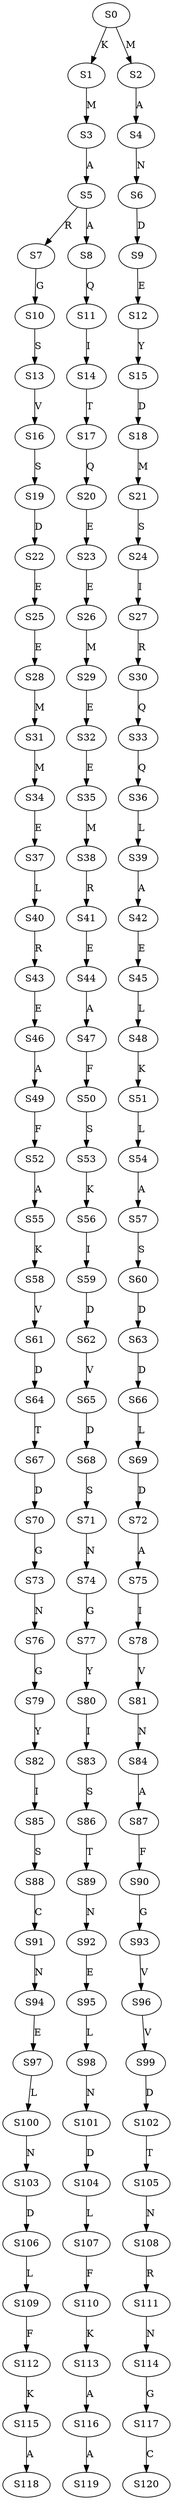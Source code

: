 strict digraph  {
	S0 -> S1 [ label = K ];
	S0 -> S2 [ label = M ];
	S1 -> S3 [ label = M ];
	S2 -> S4 [ label = A ];
	S3 -> S5 [ label = A ];
	S4 -> S6 [ label = N ];
	S5 -> S7 [ label = R ];
	S5 -> S8 [ label = A ];
	S6 -> S9 [ label = D ];
	S7 -> S10 [ label = G ];
	S8 -> S11 [ label = Q ];
	S9 -> S12 [ label = E ];
	S10 -> S13 [ label = S ];
	S11 -> S14 [ label = I ];
	S12 -> S15 [ label = Y ];
	S13 -> S16 [ label = V ];
	S14 -> S17 [ label = T ];
	S15 -> S18 [ label = D ];
	S16 -> S19 [ label = S ];
	S17 -> S20 [ label = Q ];
	S18 -> S21 [ label = M ];
	S19 -> S22 [ label = D ];
	S20 -> S23 [ label = E ];
	S21 -> S24 [ label = S ];
	S22 -> S25 [ label = E ];
	S23 -> S26 [ label = E ];
	S24 -> S27 [ label = I ];
	S25 -> S28 [ label = E ];
	S26 -> S29 [ label = M ];
	S27 -> S30 [ label = R ];
	S28 -> S31 [ label = M ];
	S29 -> S32 [ label = E ];
	S30 -> S33 [ label = Q ];
	S31 -> S34 [ label = M ];
	S32 -> S35 [ label = E ];
	S33 -> S36 [ label = Q ];
	S34 -> S37 [ label = E ];
	S35 -> S38 [ label = M ];
	S36 -> S39 [ label = L ];
	S37 -> S40 [ label = L ];
	S38 -> S41 [ label = R ];
	S39 -> S42 [ label = A ];
	S40 -> S43 [ label = R ];
	S41 -> S44 [ label = E ];
	S42 -> S45 [ label = E ];
	S43 -> S46 [ label = E ];
	S44 -> S47 [ label = A ];
	S45 -> S48 [ label = L ];
	S46 -> S49 [ label = A ];
	S47 -> S50 [ label = F ];
	S48 -> S51 [ label = K ];
	S49 -> S52 [ label = F ];
	S50 -> S53 [ label = S ];
	S51 -> S54 [ label = L ];
	S52 -> S55 [ label = A ];
	S53 -> S56 [ label = K ];
	S54 -> S57 [ label = A ];
	S55 -> S58 [ label = K ];
	S56 -> S59 [ label = I ];
	S57 -> S60 [ label = S ];
	S58 -> S61 [ label = V ];
	S59 -> S62 [ label = D ];
	S60 -> S63 [ label = D ];
	S61 -> S64 [ label = D ];
	S62 -> S65 [ label = V ];
	S63 -> S66 [ label = D ];
	S64 -> S67 [ label = T ];
	S65 -> S68 [ label = D ];
	S66 -> S69 [ label = L ];
	S67 -> S70 [ label = D ];
	S68 -> S71 [ label = S ];
	S69 -> S72 [ label = D ];
	S70 -> S73 [ label = G ];
	S71 -> S74 [ label = N ];
	S72 -> S75 [ label = A ];
	S73 -> S76 [ label = N ];
	S74 -> S77 [ label = G ];
	S75 -> S78 [ label = I ];
	S76 -> S79 [ label = G ];
	S77 -> S80 [ label = Y ];
	S78 -> S81 [ label = V ];
	S79 -> S82 [ label = Y ];
	S80 -> S83 [ label = I ];
	S81 -> S84 [ label = N ];
	S82 -> S85 [ label = I ];
	S83 -> S86 [ label = S ];
	S84 -> S87 [ label = A ];
	S85 -> S88 [ label = S ];
	S86 -> S89 [ label = T ];
	S87 -> S90 [ label = F ];
	S88 -> S91 [ label = C ];
	S89 -> S92 [ label = N ];
	S90 -> S93 [ label = G ];
	S91 -> S94 [ label = N ];
	S92 -> S95 [ label = E ];
	S93 -> S96 [ label = V ];
	S94 -> S97 [ label = E ];
	S95 -> S98 [ label = L ];
	S96 -> S99 [ label = V ];
	S97 -> S100 [ label = L ];
	S98 -> S101 [ label = N ];
	S99 -> S102 [ label = D ];
	S100 -> S103 [ label = N ];
	S101 -> S104 [ label = D ];
	S102 -> S105 [ label = T ];
	S103 -> S106 [ label = D ];
	S104 -> S107 [ label = L ];
	S105 -> S108 [ label = N ];
	S106 -> S109 [ label = L ];
	S107 -> S110 [ label = F ];
	S108 -> S111 [ label = R ];
	S109 -> S112 [ label = F ];
	S110 -> S113 [ label = K ];
	S111 -> S114 [ label = N ];
	S112 -> S115 [ label = K ];
	S113 -> S116 [ label = A ];
	S114 -> S117 [ label = G ];
	S115 -> S118 [ label = A ];
	S116 -> S119 [ label = A ];
	S117 -> S120 [ label = C ];
}

